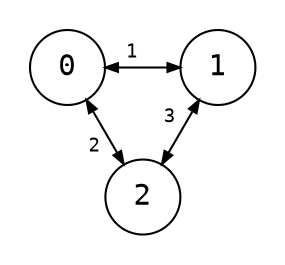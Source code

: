 digraph {
    node [shape=circle, fontname="monospace"; fixedsize=true, width="0.5"];
    edge [arrowsize=0.6, fontname="monospace", fontsize=9];
    layout=neato;
    mode="sgd";
    maxiter=10000;
    normalize=true;
    pad=0.2;

    0 -> {1} [dir=both, label=<
        <table border="0" cellborder="0" cellspacing="0">
            <tr>
                <td>1</td>
            </tr>
        </table>
    >];

    0 -> {2} [dir=both, label=<
        <table border="0" cellborder="0" cellspacing="0">
            <tr>
                <td>2</td>
            </tr>
        </table>
    >];

    1 -> {2} [dir=both, label=<
        <table border="0" cellborder="0" cellspacing="0">
            <tr>
                <td>3</td>
            </tr>
        </table>
    >];
}